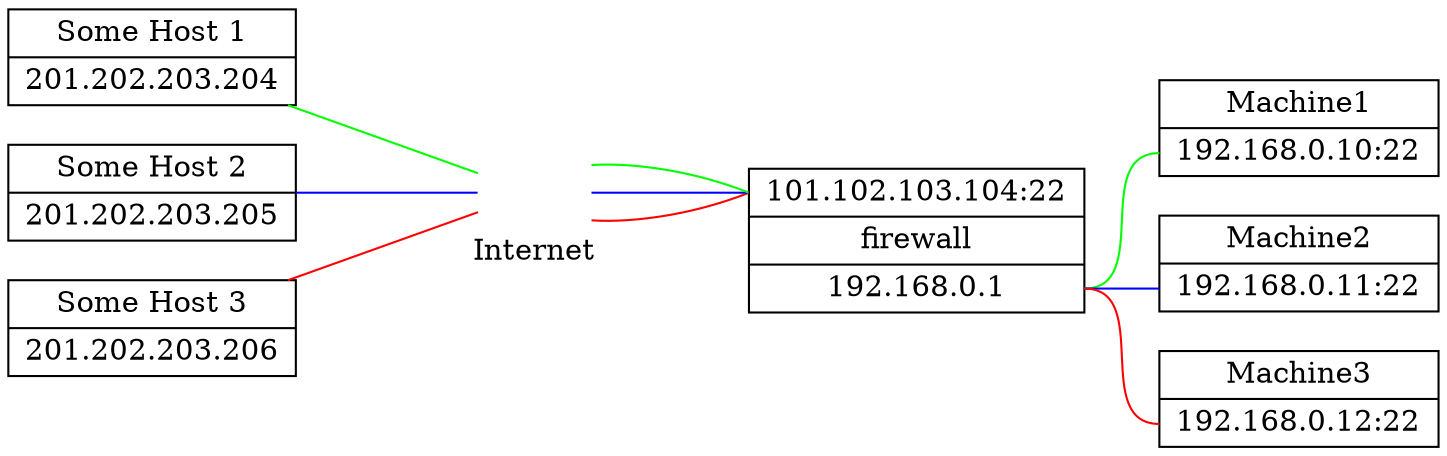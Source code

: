digraph G {
	compound=true;
	node [shape=record];
	edge [arrowhead=none];
	rankdir="LR";
	ranksep="equally";

	some_host1[label="<f0>Some Host 1|<f1>201.202.203.204"];
	some_host2[label="<f0>Some Host 2|<f1>201.202.203.205"];
	some_host3[label="<f0>Some Host 3|<f1>201.202.203.206"];
	machine1[label="<f0>Machine1|<f1>192.168.0.10:22"];
	machine2[label="<f0>Machine2|<f1>192.168.0.11:22"];
	machine3[label="<f0>Machine3|<f1>192.168.0.12:22"];
	machine4[label="<f0>101.102.103.104:22|<f1>firewall|<f2>192.168.0.1"];
	internet [label="Internet", 
		  shape=none 
		  image="icons/globe.png" 
		  labelloc=b 
		  color="#ffffff"
		  imagescale=true
		  height=1
		  fixedsize=true
		  ];		
	
	
	some_host1 -> internet [color=green]
	some_host2 -> internet [color=blue]
	some_host3 -> internet [color=red]
	internet -> machine4:f0 [color=red]
	internet -> machine4:f0 [color=blue]
	internet -> machine4:f0 [color=green]
	machine4:f2 -> machine1:f1 [color=green]
	machine4:f2 -> machine2:f1 [color=blue]
	machine4:f2 -> machine3:f1 [color=red]
}
